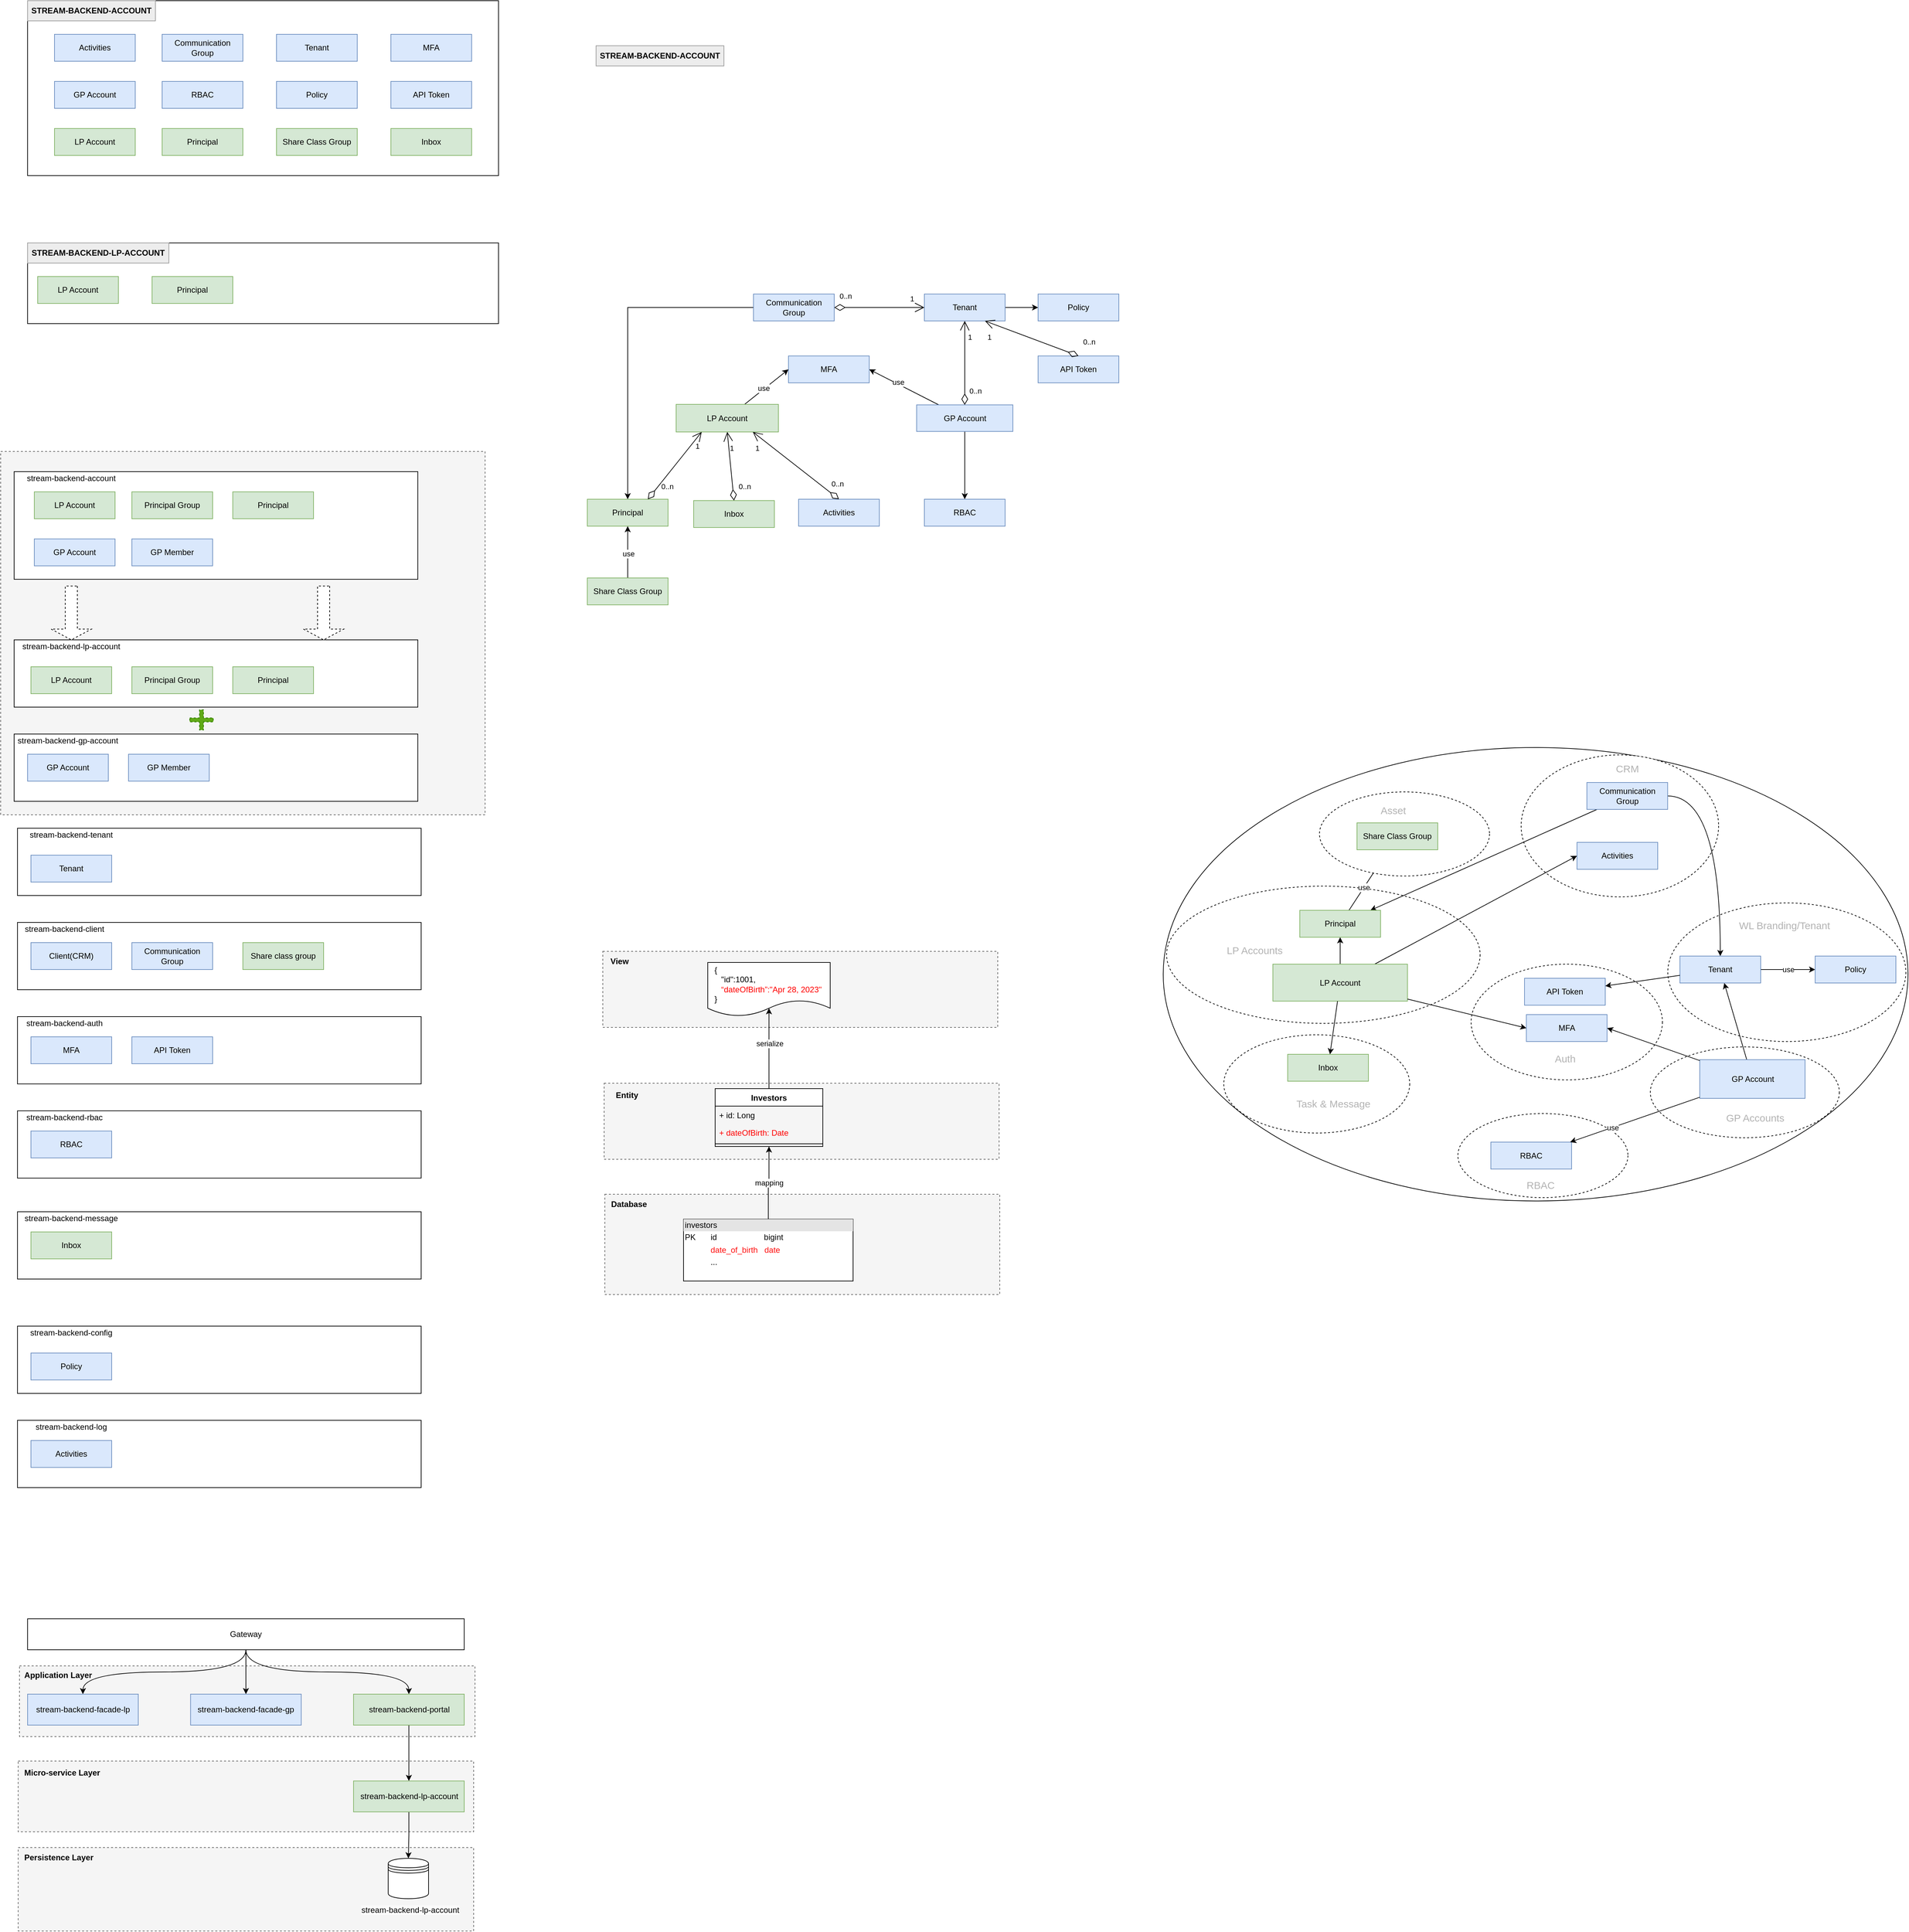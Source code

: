 <mxfile version="21.1.8" type="github">
  <diagram name="Page-1" id="siafdFkckaMNE3llaVE-">
    <mxGraphModel dx="2074" dy="1123" grid="0" gridSize="10" guides="1" tooltips="1" connect="1" arrows="1" fold="1" page="0" pageScale="1" pageWidth="850" pageHeight="1100" math="0" shadow="0">
      <root>
        <mxCell id="0" />
        <mxCell id="1" parent="0" />
        <mxCell id="LNZHiET_Xx2_-PKaQ05_-68" value="" style="rounded=0;whiteSpace=wrap;html=1;fillColor=#f5f5f5;fontColor=#333333;strokeColor=#666666;dashed=1;" vertex="1" parent="1">
          <mxGeometry x="908" y="1804" width="587" height="149" as="geometry" />
        </mxCell>
        <mxCell id="LNZHiET_Xx2_-PKaQ05_-14" value="" style="rounded=0;whiteSpace=wrap;html=1;dashed=1;fillColor=#f5f5f5;fontColor=#333333;strokeColor=#666666;" vertex="1" parent="1">
          <mxGeometry x="36" y="2775" width="677" height="124" as="geometry" />
        </mxCell>
        <mxCell id="LNZHiET_Xx2_-PKaQ05_-10" value="" style="rounded=0;whiteSpace=wrap;html=1;dashed=1;fillColor=#f5f5f5;fontColor=#333333;strokeColor=#666666;" vertex="1" parent="1">
          <mxGeometry x="36" y="2646.5" width="677" height="105" as="geometry" />
        </mxCell>
        <mxCell id="LNZHiET_Xx2_-PKaQ05_-8" value="" style="rounded=0;whiteSpace=wrap;html=1;dashed=1;fillColor=#f5f5f5;fontColor=#333333;strokeColor=#666666;" vertex="1" parent="1">
          <mxGeometry x="38" y="2505" width="677" height="105" as="geometry" />
        </mxCell>
        <mxCell id="XZLKvz8-X9D0-rPEmGYp-99" value="" style="rounded=0;whiteSpace=wrap;html=1;fillColor=#f5f5f5;fontColor=#333333;strokeColor=#666666;dashed=1;" parent="1" vertex="1">
          <mxGeometry x="10" y="700" width="720" height="540" as="geometry" />
        </mxCell>
        <mxCell id="XZLKvz8-X9D0-rPEmGYp-1" value="" style="rounded=0;whiteSpace=wrap;html=1;" parent="1" vertex="1">
          <mxGeometry x="50" y="30" width="700" height="260" as="geometry" />
        </mxCell>
        <mxCell id="XZLKvz8-X9D0-rPEmGYp-2" value="STREAM-BACKEND-ACCOUNT" style="text;html=1;strokeColor=#9C9C9C;fillColor=#EDEDED;align=center;verticalAlign=middle;whiteSpace=wrap;rounded=0;fontStyle=1" parent="1" vertex="1">
          <mxGeometry x="50" y="30" width="190" height="30" as="geometry" />
        </mxCell>
        <mxCell id="XZLKvz8-X9D0-rPEmGYp-3" value="Activities" style="rounded=0;whiteSpace=wrap;html=1;strokeColor=#6c8ebf;fillColor=#dae8fc;" parent="1" vertex="1">
          <mxGeometry x="90" y="80" width="120" height="40" as="geometry" />
        </mxCell>
        <mxCell id="XZLKvz8-X9D0-rPEmGYp-4" value="Communication Group" style="rounded=0;whiteSpace=wrap;html=1;strokeColor=#6c8ebf;fillColor=#dae8fc;" parent="1" vertex="1">
          <mxGeometry x="250" y="80" width="120" height="40" as="geometry" />
        </mxCell>
        <mxCell id="XZLKvz8-X9D0-rPEmGYp-6" value="GP Account" style="rounded=0;whiteSpace=wrap;html=1;strokeColor=#6c8ebf;fillColor=#dae8fc;" parent="1" vertex="1">
          <mxGeometry x="90" y="150" width="120" height="40" as="geometry" />
        </mxCell>
        <mxCell id="XZLKvz8-X9D0-rPEmGYp-13" value="Policy" style="rounded=0;whiteSpace=wrap;html=1;strokeColor=#6c8ebf;fillColor=#dae8fc;" parent="1" vertex="1">
          <mxGeometry x="420" y="150" width="120" height="40" as="geometry" />
        </mxCell>
        <mxCell id="XZLKvz8-X9D0-rPEmGYp-14" value="MFA" style="rounded=0;whiteSpace=wrap;html=1;strokeColor=#6c8ebf;fillColor=#dae8fc;" parent="1" vertex="1">
          <mxGeometry x="590" y="80" width="120" height="40" as="geometry" />
        </mxCell>
        <mxCell id="XZLKvz8-X9D0-rPEmGYp-15" value="Tenant" style="rounded=0;whiteSpace=wrap;html=1;strokeColor=#6c8ebf;fillColor=#dae8fc;" parent="1" vertex="1">
          <mxGeometry x="420" y="80" width="120" height="40" as="geometry" />
        </mxCell>
        <mxCell id="XZLKvz8-X9D0-rPEmGYp-17" value="API Token" style="rounded=0;whiteSpace=wrap;html=1;strokeColor=#6c8ebf;fillColor=#dae8fc;" parent="1" vertex="1">
          <mxGeometry x="590" y="150" width="120" height="40" as="geometry" />
        </mxCell>
        <mxCell id="XZLKvz8-X9D0-rPEmGYp-19" value="" style="rounded=0;whiteSpace=wrap;html=1;" parent="1" vertex="1">
          <mxGeometry x="30" y="980" width="600" height="100" as="geometry" />
        </mxCell>
        <mxCell id="XZLKvz8-X9D0-rPEmGYp-20" value="stream-backend-lp-account" style="text;html=1;strokeColor=none;fillColor=none;align=center;verticalAlign=middle;whiteSpace=wrap;rounded=0;" parent="1" vertex="1">
          <mxGeometry x="35" y="980" width="160" height="20" as="geometry" />
        </mxCell>
        <mxCell id="XZLKvz8-X9D0-rPEmGYp-21" value="LP Account" style="rounded=0;whiteSpace=wrap;html=1;fillColor=#d5e8d4;strokeColor=#82b366;" parent="1" vertex="1">
          <mxGeometry x="55" y="1020" width="120" height="40" as="geometry" />
        </mxCell>
        <mxCell id="XZLKvz8-X9D0-rPEmGYp-22" value="Principal Group" style="rounded=0;whiteSpace=wrap;html=1;fillColor=#d5e8d4;strokeColor=#82b366;" parent="1" vertex="1">
          <mxGeometry x="205" y="1020" width="120" height="40" as="geometry" />
        </mxCell>
        <mxCell id="XZLKvz8-X9D0-rPEmGYp-23" value="Principal" style="rounded=0;whiteSpace=wrap;html=1;fillColor=#d5e8d4;strokeColor=#82b366;" parent="1" vertex="1">
          <mxGeometry x="355" y="1020" width="120" height="40" as="geometry" />
        </mxCell>
        <mxCell id="XZLKvz8-X9D0-rPEmGYp-25" value="" style="rounded=0;whiteSpace=wrap;html=1;" parent="1" vertex="1">
          <mxGeometry x="30" y="1120" width="600" height="100" as="geometry" />
        </mxCell>
        <mxCell id="XZLKvz8-X9D0-rPEmGYp-26" value="stream-backend-gp-account" style="text;html=1;strokeColor=none;fillColor=none;align=center;verticalAlign=middle;whiteSpace=wrap;rounded=0;" parent="1" vertex="1">
          <mxGeometry x="30" y="1120" width="160" height="20" as="geometry" />
        </mxCell>
        <mxCell id="XZLKvz8-X9D0-rPEmGYp-27" value="GP Account" style="rounded=0;whiteSpace=wrap;html=1;strokeColor=#6c8ebf;fillColor=#dae8fc;" parent="1" vertex="1">
          <mxGeometry x="50" y="1150" width="120" height="40" as="geometry" />
        </mxCell>
        <mxCell id="XZLKvz8-X9D0-rPEmGYp-28" value="GP Member" style="rounded=0;whiteSpace=wrap;html=1;strokeColor=#6c8ebf;fillColor=#dae8fc;" parent="1" vertex="1">
          <mxGeometry x="200" y="1150" width="120" height="40" as="geometry" />
        </mxCell>
        <mxCell id="XZLKvz8-X9D0-rPEmGYp-29" value="" style="rounded=0;whiteSpace=wrap;html=1;" parent="1" vertex="1">
          <mxGeometry x="35" y="1260" width="600" height="100" as="geometry" />
        </mxCell>
        <mxCell id="XZLKvz8-X9D0-rPEmGYp-30" value="stream-backend-tenant" style="text;html=1;strokeColor=none;fillColor=none;align=center;verticalAlign=middle;whiteSpace=wrap;rounded=0;" parent="1" vertex="1">
          <mxGeometry x="35" y="1260" width="160" height="20" as="geometry" />
        </mxCell>
        <mxCell id="XZLKvz8-X9D0-rPEmGYp-33" value="Tenant" style="rounded=0;whiteSpace=wrap;html=1;strokeColor=#6c8ebf;fillColor=#dae8fc;" parent="1" vertex="1">
          <mxGeometry x="55" y="1300" width="120" height="40" as="geometry" />
        </mxCell>
        <mxCell id="XZLKvz8-X9D0-rPEmGYp-35" value="" style="rounded=0;whiteSpace=wrap;html=1;" parent="1" vertex="1">
          <mxGeometry x="35" y="1400" width="600" height="100" as="geometry" />
        </mxCell>
        <mxCell id="XZLKvz8-X9D0-rPEmGYp-36" value="stream-backend-client" style="text;html=1;strokeColor=none;fillColor=none;align=center;verticalAlign=middle;whiteSpace=wrap;rounded=0;" parent="1" vertex="1">
          <mxGeometry x="25" y="1400" width="160" height="20" as="geometry" />
        </mxCell>
        <mxCell id="XZLKvz8-X9D0-rPEmGYp-37" value="Client(CRM)" style="rounded=0;whiteSpace=wrap;html=1;strokeColor=#6c8ebf;fillColor=#dae8fc;" parent="1" vertex="1">
          <mxGeometry x="55" y="1430" width="120" height="40" as="geometry" />
        </mxCell>
        <mxCell id="XZLKvz8-X9D0-rPEmGYp-38" value="Communication Group" style="rounded=0;whiteSpace=wrap;html=1;strokeColor=#6c8ebf;fillColor=#dae8fc;" parent="1" vertex="1">
          <mxGeometry x="205" y="1430" width="120" height="40" as="geometry" />
        </mxCell>
        <mxCell id="XZLKvz8-X9D0-rPEmGYp-39" value="" style="rounded=0;whiteSpace=wrap;html=1;" parent="1" vertex="1">
          <mxGeometry x="35" y="1540" width="600" height="100" as="geometry" />
        </mxCell>
        <mxCell id="XZLKvz8-X9D0-rPEmGYp-40" value="stream-backend-auth" style="text;html=1;strokeColor=none;fillColor=none;align=center;verticalAlign=middle;whiteSpace=wrap;rounded=0;" parent="1" vertex="1">
          <mxGeometry x="25" y="1540" width="160" height="20" as="geometry" />
        </mxCell>
        <mxCell id="XZLKvz8-X9D0-rPEmGYp-43" value="MFA" style="rounded=0;whiteSpace=wrap;html=1;strokeColor=#6c8ebf;fillColor=#dae8fc;" parent="1" vertex="1">
          <mxGeometry x="55" y="1570" width="120" height="40" as="geometry" />
        </mxCell>
        <mxCell id="XZLKvz8-X9D0-rPEmGYp-44" value="API Token" style="rounded=0;whiteSpace=wrap;html=1;strokeColor=#6c8ebf;fillColor=#dae8fc;" parent="1" vertex="1">
          <mxGeometry x="205" y="1570" width="120" height="40" as="geometry" />
        </mxCell>
        <mxCell id="XZLKvz8-X9D0-rPEmGYp-47" value="RBAC" style="rounded=0;whiteSpace=wrap;html=1;strokeColor=#6c8ebf;fillColor=#dae8fc;" parent="1" vertex="1">
          <mxGeometry x="250" y="150" width="120" height="40" as="geometry" />
        </mxCell>
        <mxCell id="XZLKvz8-X9D0-rPEmGYp-48" value="" style="rounded=0;whiteSpace=wrap;html=1;" parent="1" vertex="1">
          <mxGeometry x="35" y="1680" width="600" height="100" as="geometry" />
        </mxCell>
        <mxCell id="XZLKvz8-X9D0-rPEmGYp-49" value="stream-backend-rbac" style="text;html=1;strokeColor=none;fillColor=none;align=center;verticalAlign=middle;whiteSpace=wrap;rounded=0;" parent="1" vertex="1">
          <mxGeometry x="25" y="1680" width="160" height="20" as="geometry" />
        </mxCell>
        <mxCell id="XZLKvz8-X9D0-rPEmGYp-52" value="RBAC" style="rounded=0;whiteSpace=wrap;html=1;strokeColor=#6c8ebf;fillColor=#dae8fc;" parent="1" vertex="1">
          <mxGeometry x="55" y="1710" width="120" height="40" as="geometry" />
        </mxCell>
        <mxCell id="XZLKvz8-X9D0-rPEmGYp-54" value="" style="rounded=0;whiteSpace=wrap;html=1;" parent="1" vertex="1">
          <mxGeometry x="35" y="1830" width="600" height="100" as="geometry" />
        </mxCell>
        <mxCell id="XZLKvz8-X9D0-rPEmGYp-55" value="stream-backend-message" style="text;html=1;strokeColor=none;fillColor=none;align=center;verticalAlign=middle;whiteSpace=wrap;rounded=0;" parent="1" vertex="1">
          <mxGeometry x="35" y="1830" width="160" height="20" as="geometry" />
        </mxCell>
        <mxCell id="XZLKvz8-X9D0-rPEmGYp-56" value="Inbox" style="rounded=0;whiteSpace=wrap;html=1;strokeColor=#82b366;fillColor=#d5e8d4;" parent="1" vertex="1">
          <mxGeometry x="55" y="1860" width="120" height="40" as="geometry" />
        </mxCell>
        <mxCell id="XZLKvz8-X9D0-rPEmGYp-57" value="" style="rounded=0;whiteSpace=wrap;html=1;" parent="1" vertex="1">
          <mxGeometry x="35" y="2000" width="600" height="100" as="geometry" />
        </mxCell>
        <mxCell id="XZLKvz8-X9D0-rPEmGYp-58" value="stream-backend-config" style="text;html=1;strokeColor=none;fillColor=none;align=center;verticalAlign=middle;whiteSpace=wrap;rounded=0;" parent="1" vertex="1">
          <mxGeometry x="35" y="2000" width="160" height="20" as="geometry" />
        </mxCell>
        <mxCell id="XZLKvz8-X9D0-rPEmGYp-60" value="Policy" style="rounded=0;whiteSpace=wrap;html=1;strokeColor=#6c8ebf;fillColor=#dae8fc;" parent="1" vertex="1">
          <mxGeometry x="55" y="2040" width="120" height="40" as="geometry" />
        </mxCell>
        <mxCell id="XZLKvz8-X9D0-rPEmGYp-61" value="" style="rounded=0;whiteSpace=wrap;html=1;" parent="1" vertex="1">
          <mxGeometry x="35" y="2140" width="600" height="100" as="geometry" />
        </mxCell>
        <mxCell id="XZLKvz8-X9D0-rPEmGYp-62" value="stream-backend-log" style="text;html=1;strokeColor=none;fillColor=none;align=center;verticalAlign=middle;whiteSpace=wrap;rounded=0;" parent="1" vertex="1">
          <mxGeometry x="35" y="2140" width="160" height="20" as="geometry" />
        </mxCell>
        <mxCell id="XZLKvz8-X9D0-rPEmGYp-64" value="Activities" style="rounded=0;whiteSpace=wrap;html=1;strokeColor=#6c8ebf;fillColor=#dae8fc;" parent="1" vertex="1">
          <mxGeometry x="55" y="2170" width="120" height="40" as="geometry" />
        </mxCell>
        <mxCell id="XZLKvz8-X9D0-rPEmGYp-18" value="Share class group" style="rounded=0;whiteSpace=wrap;html=1;fillColor=#d5e8d4;strokeColor=#82b366;" parent="1" vertex="1">
          <mxGeometry x="370" y="1430" width="120" height="40" as="geometry" />
        </mxCell>
        <mxCell id="XZLKvz8-X9D0-rPEmGYp-77" value="LP Account" style="rounded=0;whiteSpace=wrap;html=1;fillColor=#d5e8d4;strokeColor=#82b366;" parent="1" vertex="1">
          <mxGeometry x="90" y="220" width="120" height="40" as="geometry" />
        </mxCell>
        <mxCell id="XZLKvz8-X9D0-rPEmGYp-78" value="Principal" style="rounded=0;whiteSpace=wrap;html=1;fillColor=#d5e8d4;strokeColor=#82b366;" parent="1" vertex="1">
          <mxGeometry x="250" y="220" width="120" height="40" as="geometry" />
        </mxCell>
        <mxCell id="XZLKvz8-X9D0-rPEmGYp-83" value="Inbox" style="rounded=0;whiteSpace=wrap;html=1;fillColor=#d5e8d4;strokeColor=#82b366;" parent="1" vertex="1">
          <mxGeometry x="590" y="220" width="120" height="40" as="geometry" />
        </mxCell>
        <mxCell id="XZLKvz8-X9D0-rPEmGYp-86" value="Share Class Group" style="rounded=0;whiteSpace=wrap;html=1;fillColor=#d5e8d4;strokeColor=#82b366;" parent="1" vertex="1">
          <mxGeometry x="420" y="220" width="120" height="40" as="geometry" />
        </mxCell>
        <mxCell id="XZLKvz8-X9D0-rPEmGYp-89" value="" style="rounded=0;whiteSpace=wrap;html=1;" parent="1" vertex="1">
          <mxGeometry x="30" y="730" width="600" height="160" as="geometry" />
        </mxCell>
        <mxCell id="XZLKvz8-X9D0-rPEmGYp-90" value="stream-backend-account" style="text;html=1;strokeColor=none;fillColor=none;align=center;verticalAlign=middle;whiteSpace=wrap;rounded=0;" parent="1" vertex="1">
          <mxGeometry x="35" y="730" width="160" height="20" as="geometry" />
        </mxCell>
        <mxCell id="XZLKvz8-X9D0-rPEmGYp-91" value="LP Account" style="rounded=0;whiteSpace=wrap;html=1;fillColor=#d5e8d4;strokeColor=#82b366;" parent="1" vertex="1">
          <mxGeometry x="60" y="760" width="120" height="40" as="geometry" />
        </mxCell>
        <mxCell id="XZLKvz8-X9D0-rPEmGYp-92" value="Principal Group" style="rounded=0;whiteSpace=wrap;html=1;fillColor=#d5e8d4;strokeColor=#82b366;" parent="1" vertex="1">
          <mxGeometry x="205" y="760" width="120" height="40" as="geometry" />
        </mxCell>
        <mxCell id="XZLKvz8-X9D0-rPEmGYp-93" value="Principal" style="rounded=0;whiteSpace=wrap;html=1;fillColor=#d5e8d4;strokeColor=#82b366;" parent="1" vertex="1">
          <mxGeometry x="355" y="760" width="120" height="40" as="geometry" />
        </mxCell>
        <mxCell id="XZLKvz8-X9D0-rPEmGYp-94" value="GP Account" style="rounded=0;whiteSpace=wrap;html=1;strokeColor=#6c8ebf;fillColor=#dae8fc;" parent="1" vertex="1">
          <mxGeometry x="60" y="830" width="120" height="40" as="geometry" />
        </mxCell>
        <mxCell id="XZLKvz8-X9D0-rPEmGYp-95" value="GP Member" style="rounded=0;whiteSpace=wrap;html=1;strokeColor=#6c8ebf;fillColor=#dae8fc;" parent="1" vertex="1">
          <mxGeometry x="205" y="830" width="120" height="40" as="geometry" />
        </mxCell>
        <mxCell id="XZLKvz8-X9D0-rPEmGYp-96" value="" style="shape=singleArrow;direction=south;whiteSpace=wrap;html=1;dashed=1;" parent="1" vertex="1">
          <mxGeometry x="85" y="900" width="60" height="80" as="geometry" />
        </mxCell>
        <mxCell id="XZLKvz8-X9D0-rPEmGYp-97" value="" style="shape=singleArrow;direction=south;whiteSpace=wrap;html=1;dashed=1;" parent="1" vertex="1">
          <mxGeometry x="460" y="900" width="60" height="80" as="geometry" />
        </mxCell>
        <mxCell id="XZLKvz8-X9D0-rPEmGYp-100" value="" style="shape=cross;whiteSpace=wrap;html=1;dashed=1;fillColor=#60a917;strokeColor=#2D7600;fontColor=#ffffff;" parent="1" vertex="1">
          <mxGeometry x="291" y="1084" width="35" height="30" as="geometry" />
        </mxCell>
        <mxCell id="is_a7nY19LURj2lPLWNI-4" value="" style="rounded=0;whiteSpace=wrap;html=1;" parent="1" vertex="1">
          <mxGeometry x="50" y="390" width="700" height="120" as="geometry" />
        </mxCell>
        <mxCell id="is_a7nY19LURj2lPLWNI-5" value="STREAM-BACKEND-LP-ACCOUNT" style="text;html=1;strokeColor=#9C9C9C;fillColor=#EDEDED;align=center;verticalAlign=middle;whiteSpace=wrap;rounded=0;fontStyle=1" parent="1" vertex="1">
          <mxGeometry x="50" y="390" width="210" height="30" as="geometry" />
        </mxCell>
        <mxCell id="is_a7nY19LURj2lPLWNI-7" value="LP Account" style="rounded=0;whiteSpace=wrap;html=1;fillColor=#d5e8d4;strokeColor=#82b366;" parent="1" vertex="1">
          <mxGeometry x="65" y="440" width="120" height="40" as="geometry" />
        </mxCell>
        <mxCell id="is_a7nY19LURj2lPLWNI-8" value="Principal" style="rounded=0;whiteSpace=wrap;html=1;fillColor=#d5e8d4;strokeColor=#82b366;" parent="1" vertex="1">
          <mxGeometry x="235" y="440" width="120" height="40" as="geometry" />
        </mxCell>
        <mxCell id="LNZHiET_Xx2_-PKaQ05_-5" style="edgeStyle=orthogonalEdgeStyle;rounded=0;orthogonalLoop=1;jettySize=auto;html=1;entryX=0.5;entryY=0;entryDx=0;entryDy=0;curved=1;" edge="1" parent="1" source="nSCnaqonBdZcRqYaenzw-1" target="nSCnaqonBdZcRqYaenzw-2">
          <mxGeometry relative="1" as="geometry" />
        </mxCell>
        <mxCell id="LNZHiET_Xx2_-PKaQ05_-6" style="edgeStyle=orthogonalEdgeStyle;rounded=0;orthogonalLoop=1;jettySize=auto;html=1;" edge="1" parent="1" source="nSCnaqonBdZcRqYaenzw-1" target="nSCnaqonBdZcRqYaenzw-3">
          <mxGeometry relative="1" as="geometry" />
        </mxCell>
        <mxCell id="LNZHiET_Xx2_-PKaQ05_-7" style="edgeStyle=orthogonalEdgeStyle;rounded=0;orthogonalLoop=1;jettySize=auto;html=1;curved=1;" edge="1" parent="1" source="nSCnaqonBdZcRqYaenzw-1" target="nSCnaqonBdZcRqYaenzw-4">
          <mxGeometry relative="1" as="geometry" />
        </mxCell>
        <mxCell id="nSCnaqonBdZcRqYaenzw-1" value="Gateway" style="rounded=0;whiteSpace=wrap;html=1;" parent="1" vertex="1">
          <mxGeometry x="50" y="2435" width="649" height="46" as="geometry" />
        </mxCell>
        <mxCell id="nSCnaqonBdZcRqYaenzw-2" value="stream-backend-facade-lp" style="rounded=0;whiteSpace=wrap;html=1;fillColor=#dae8fc;strokeColor=#6c8ebf;" parent="1" vertex="1">
          <mxGeometry x="50" y="2547" width="164.5" height="46" as="geometry" />
        </mxCell>
        <mxCell id="nSCnaqonBdZcRqYaenzw-3" value="stream-backend-facade-gp" style="rounded=0;whiteSpace=wrap;html=1;fillColor=#dae8fc;strokeColor=#6c8ebf;" parent="1" vertex="1">
          <mxGeometry x="292.25" y="2547" width="164.5" height="46" as="geometry" />
        </mxCell>
        <mxCell id="LNZHiET_Xx2_-PKaQ05_-12" style="edgeStyle=orthogonalEdgeStyle;rounded=0;orthogonalLoop=1;jettySize=auto;html=1;entryX=0.5;entryY=0;entryDx=0;entryDy=0;" edge="1" parent="1" source="nSCnaqonBdZcRqYaenzw-4" target="LNZHiET_Xx2_-PKaQ05_-1">
          <mxGeometry relative="1" as="geometry" />
        </mxCell>
        <mxCell id="nSCnaqonBdZcRqYaenzw-4" value="stream-backend-portal" style="rounded=0;whiteSpace=wrap;html=1;fillColor=#d5e8d4;strokeColor=#82b366;" parent="1" vertex="1">
          <mxGeometry x="534.5" y="2547" width="164.5" height="46" as="geometry" />
        </mxCell>
        <mxCell id="LNZHiET_Xx2_-PKaQ05_-13" style="edgeStyle=orthogonalEdgeStyle;rounded=0;orthogonalLoop=1;jettySize=auto;html=1;" edge="1" parent="1" source="LNZHiET_Xx2_-PKaQ05_-1" target="LNZHiET_Xx2_-PKaQ05_-2">
          <mxGeometry relative="1" as="geometry" />
        </mxCell>
        <mxCell id="LNZHiET_Xx2_-PKaQ05_-1" value="stream-backend-lp-account" style="rounded=0;whiteSpace=wrap;html=1;fillColor=#d5e8d4;strokeColor=#82b366;" vertex="1" parent="1">
          <mxGeometry x="534.5" y="2676" width="164.5" height="46" as="geometry" />
        </mxCell>
        <mxCell id="LNZHiET_Xx2_-PKaQ05_-2" value="" style="shape=datastore;whiteSpace=wrap;html=1;" vertex="1" parent="1">
          <mxGeometry x="586" y="2791" width="60" height="60" as="geometry" />
        </mxCell>
        <mxCell id="LNZHiET_Xx2_-PKaQ05_-3" value="&lt;meta charset=&quot;utf-8&quot;&gt;&lt;span style=&quot;color: rgb(0, 0, 0); font-family: Helvetica; font-size: 12px; font-style: normal; font-variant-ligatures: normal; font-variant-caps: normal; font-weight: 400; letter-spacing: normal; orphans: 2; text-align: center; text-indent: 0px; text-transform: none; widows: 2; word-spacing: 0px; -webkit-text-stroke-width: 0px; background-color: rgb(251, 251, 251); text-decoration-thickness: initial; text-decoration-style: initial; text-decoration-color: initial; float: none; display: inline !important;&quot;&gt;stream-backend-lp-account&lt;/span&gt;" style="text;html=1;strokeColor=none;fillColor=none;align=center;verticalAlign=middle;whiteSpace=wrap;rounded=0;" vertex="1" parent="1">
          <mxGeometry x="544" y="2853" width="150" height="30" as="geometry" />
        </mxCell>
        <mxCell id="LNZHiET_Xx2_-PKaQ05_-9" value="Application Layer" style="text;html=1;strokeColor=none;fillColor=none;align=center;verticalAlign=middle;whiteSpace=wrap;rounded=0;fontStyle=1" vertex="1" parent="1">
          <mxGeometry x="35" y="2504" width="121" height="30" as="geometry" />
        </mxCell>
        <mxCell id="LNZHiET_Xx2_-PKaQ05_-11" value="Micro-service Layer" style="text;html=1;strokeColor=none;fillColor=none;align=center;verticalAlign=middle;whiteSpace=wrap;rounded=0;fontStyle=1" vertex="1" parent="1">
          <mxGeometry x="41" y="2649" width="121" height="30" as="geometry" />
        </mxCell>
        <mxCell id="LNZHiET_Xx2_-PKaQ05_-16" value="Persistence&amp;nbsp;Layer" style="text;html=1;strokeColor=none;fillColor=none;align=center;verticalAlign=middle;whiteSpace=wrap;rounded=0;fontStyle=1" vertex="1" parent="1">
          <mxGeometry x="36" y="2775" width="121" height="30" as="geometry" />
        </mxCell>
        <mxCell id="LNZHiET_Xx2_-PKaQ05_-18" value="STREAM-BACKEND-ACCOUNT" style="text;html=1;strokeColor=#9C9C9C;fillColor=#EDEDED;align=center;verticalAlign=middle;whiteSpace=wrap;rounded=0;fontStyle=1" vertex="1" parent="1">
          <mxGeometry x="895" y="97" width="190" height="30" as="geometry" />
        </mxCell>
        <mxCell id="LNZHiET_Xx2_-PKaQ05_-19" value="Activities" style="rounded=0;whiteSpace=wrap;html=1;strokeColor=#6c8ebf;fillColor=#dae8fc;" vertex="1" parent="1">
          <mxGeometry x="1196" y="771" width="120" height="40" as="geometry" />
        </mxCell>
        <mxCell id="LNZHiET_Xx2_-PKaQ05_-92" style="rounded=0;orthogonalLoop=1;jettySize=auto;html=1;edgeStyle=orthogonalEdgeStyle;" edge="1" parent="1" source="LNZHiET_Xx2_-PKaQ05_-20" target="LNZHiET_Xx2_-PKaQ05_-28">
          <mxGeometry relative="1" as="geometry" />
        </mxCell>
        <mxCell id="LNZHiET_Xx2_-PKaQ05_-20" value="Communication Group" style="rounded=0;whiteSpace=wrap;html=1;strokeColor=#6c8ebf;fillColor=#dae8fc;" vertex="1" parent="1">
          <mxGeometry x="1129" y="466" width="120" height="40" as="geometry" />
        </mxCell>
        <mxCell id="LNZHiET_Xx2_-PKaQ05_-32" value="" style="rounded=0;orthogonalLoop=1;jettySize=auto;html=1;entryX=1;entryY=0.5;entryDx=0;entryDy=0;" edge="1" parent="1" source="LNZHiET_Xx2_-PKaQ05_-21" target="LNZHiET_Xx2_-PKaQ05_-23">
          <mxGeometry relative="1" as="geometry" />
        </mxCell>
        <mxCell id="LNZHiET_Xx2_-PKaQ05_-216" value="use" style="edgeLabel;html=1;align=center;verticalAlign=middle;resizable=0;points=[];" vertex="1" connectable="0" parent="LNZHiET_Xx2_-PKaQ05_-32">
          <mxGeometry x="0.191" y="-3" relative="1" as="geometry">
            <mxPoint as="offset" />
          </mxGeometry>
        </mxCell>
        <mxCell id="LNZHiET_Xx2_-PKaQ05_-33" style="rounded=0;orthogonalLoop=1;jettySize=auto;html=1;" edge="1" parent="1" source="LNZHiET_Xx2_-PKaQ05_-21" target="LNZHiET_Xx2_-PKaQ05_-26">
          <mxGeometry relative="1" as="geometry" />
        </mxCell>
        <mxCell id="LNZHiET_Xx2_-PKaQ05_-21" value="GP Account" style="rounded=0;whiteSpace=wrap;html=1;strokeColor=#6c8ebf;fillColor=#dae8fc;" vertex="1" parent="1">
          <mxGeometry x="1371.5" y="630.75" width="143" height="39.5" as="geometry" />
        </mxCell>
        <mxCell id="LNZHiET_Xx2_-PKaQ05_-22" value="Policy" style="rounded=0;whiteSpace=wrap;html=1;strokeColor=#6c8ebf;fillColor=#dae8fc;" vertex="1" parent="1">
          <mxGeometry x="1552" y="466" width="120" height="40" as="geometry" />
        </mxCell>
        <mxCell id="LNZHiET_Xx2_-PKaQ05_-23" value="MFA" style="rounded=0;whiteSpace=wrap;html=1;strokeColor=#6c8ebf;fillColor=#dae8fc;" vertex="1" parent="1">
          <mxGeometry x="1181" y="558" width="120" height="40" as="geometry" />
        </mxCell>
        <mxCell id="LNZHiET_Xx2_-PKaQ05_-210" style="edgeStyle=orthogonalEdgeStyle;rounded=0;orthogonalLoop=1;jettySize=auto;html=1;entryX=0;entryY=0.5;entryDx=0;entryDy=0;" edge="1" parent="1" source="LNZHiET_Xx2_-PKaQ05_-24" target="LNZHiET_Xx2_-PKaQ05_-22">
          <mxGeometry relative="1" as="geometry" />
        </mxCell>
        <mxCell id="LNZHiET_Xx2_-PKaQ05_-24" value="Tenant" style="rounded=0;whiteSpace=wrap;html=1;strokeColor=#6c8ebf;fillColor=#dae8fc;" vertex="1" parent="1">
          <mxGeometry x="1383" y="466" width="120" height="40" as="geometry" />
        </mxCell>
        <mxCell id="LNZHiET_Xx2_-PKaQ05_-25" value="API Token" style="rounded=0;whiteSpace=wrap;html=1;strokeColor=#6c8ebf;fillColor=#dae8fc;" vertex="1" parent="1">
          <mxGeometry x="1552" y="558" width="120" height="40" as="geometry" />
        </mxCell>
        <mxCell id="LNZHiET_Xx2_-PKaQ05_-31" value="" style="rounded=0;orthogonalLoop=1;jettySize=auto;html=1;entryX=0;entryY=0.5;entryDx=0;entryDy=0;" edge="1" parent="1" source="LNZHiET_Xx2_-PKaQ05_-27" target="LNZHiET_Xx2_-PKaQ05_-23">
          <mxGeometry relative="1" as="geometry" />
        </mxCell>
        <mxCell id="LNZHiET_Xx2_-PKaQ05_-217" value="use" style="edgeLabel;html=1;align=center;verticalAlign=middle;resizable=0;points=[];" vertex="1" connectable="0" parent="LNZHiET_Xx2_-PKaQ05_-31">
          <mxGeometry x="-0.112" y="1" relative="1" as="geometry">
            <mxPoint as="offset" />
          </mxGeometry>
        </mxCell>
        <mxCell id="LNZHiET_Xx2_-PKaQ05_-27" value="LP Account" style="rounded=0;whiteSpace=wrap;html=1;fillColor=#d5e8d4;strokeColor=#82b366;" vertex="1" parent="1">
          <mxGeometry x="1014" y="630" width="152" height="41" as="geometry" />
        </mxCell>
        <mxCell id="LNZHiET_Xx2_-PKaQ05_-28" value="Principal" style="rounded=0;whiteSpace=wrap;html=1;fillColor=#d5e8d4;strokeColor=#82b366;" vertex="1" parent="1">
          <mxGeometry x="882" y="771" width="120" height="40" as="geometry" />
        </mxCell>
        <mxCell id="LNZHiET_Xx2_-PKaQ05_-67" value="&lt;div style=&quot;box-sizing:border-box;width:100%;background:#e4e4e4;padding:2px;&quot;&gt;investors&lt;/div&gt;&lt;table style=&quot;width:100%;font-size:1em;&quot; cellpadding=&quot;2&quot; cellspacing=&quot;0&quot;&gt;&lt;tbody&gt;&lt;tr&gt;&lt;td&gt;PK&lt;/td&gt;&lt;td&gt;id&amp;nbsp; &amp;nbsp; &amp;nbsp; &amp;nbsp; &amp;nbsp; &amp;nbsp; &amp;nbsp; &amp;nbsp; &amp;nbsp; &amp;nbsp; &amp;nbsp;bigint&lt;/td&gt;&lt;/tr&gt;&lt;tr&gt;&lt;td&gt;&lt;font color=&quot;#ff1212&quot;&gt;&lt;br&gt;&lt;/font&gt;&lt;/td&gt;&lt;td&gt;&lt;font color=&quot;#ff1212&quot;&gt;date_of_birth&amp;nbsp; &amp;nbsp;date&lt;/font&gt;&lt;/td&gt;&lt;/tr&gt;&lt;tr&gt;&lt;td&gt;&lt;/td&gt;&lt;td&gt;...&lt;/td&gt;&lt;/tr&gt;&lt;/tbody&gt;&lt;/table&gt;" style="verticalAlign=top;align=left;overflow=fill;html=1;whiteSpace=wrap;" vertex="1" parent="1">
          <mxGeometry x="1025" y="1841" width="252" height="92" as="geometry" />
        </mxCell>
        <mxCell id="LNZHiET_Xx2_-PKaQ05_-69" value="Database" style="text;html=1;strokeColor=none;fillColor=none;align=center;verticalAlign=middle;whiteSpace=wrap;rounded=0;fontStyle=1" vertex="1" parent="1">
          <mxGeometry x="914" y="1804" width="60" height="30" as="geometry" />
        </mxCell>
        <mxCell id="LNZHiET_Xx2_-PKaQ05_-70" value="" style="rounded=0;whiteSpace=wrap;html=1;fillColor=#f5f5f5;fontColor=#333333;strokeColor=#666666;dashed=1;" vertex="1" parent="1">
          <mxGeometry x="907" y="1639" width="587" height="113" as="geometry" />
        </mxCell>
        <mxCell id="LNZHiET_Xx2_-PKaQ05_-71" value="Entity" style="text;html=1;strokeColor=none;fillColor=none;align=center;verticalAlign=middle;whiteSpace=wrap;rounded=0;fontStyle=1" vertex="1" parent="1">
          <mxGeometry x="911" y="1642" width="60" height="30" as="geometry" />
        </mxCell>
        <mxCell id="LNZHiET_Xx2_-PKaQ05_-73" value="Investors" style="swimlane;fontStyle=1;align=center;verticalAlign=top;childLayout=stackLayout;horizontal=1;startSize=26;horizontalStack=0;resizeParent=1;resizeParentMax=0;resizeLast=0;collapsible=1;marginBottom=0;whiteSpace=wrap;html=1;" vertex="1" parent="1">
          <mxGeometry x="1072" y="1647" width="160" height="86" as="geometry" />
        </mxCell>
        <mxCell id="LNZHiET_Xx2_-PKaQ05_-74" value="+ id: Long" style="text;strokeColor=none;fillColor=none;align=left;verticalAlign=top;spacingLeft=4;spacingRight=4;overflow=hidden;rotatable=0;points=[[0,0.5],[1,0.5]];portConstraint=eastwest;whiteSpace=wrap;html=1;" vertex="1" parent="LNZHiET_Xx2_-PKaQ05_-73">
          <mxGeometry y="26" width="160" height="26" as="geometry" />
        </mxCell>
        <mxCell id="LNZHiET_Xx2_-PKaQ05_-77" value="&lt;font color=&quot;#ff0303&quot;&gt;+ dateOfBirth: Date&lt;/font&gt;" style="text;strokeColor=none;fillColor=none;align=left;verticalAlign=top;spacingLeft=4;spacingRight=4;overflow=hidden;rotatable=0;points=[[0,0.5],[1,0.5]];portConstraint=eastwest;whiteSpace=wrap;html=1;" vertex="1" parent="LNZHiET_Xx2_-PKaQ05_-73">
          <mxGeometry y="52" width="160" height="26" as="geometry" />
        </mxCell>
        <mxCell id="LNZHiET_Xx2_-PKaQ05_-75" value="" style="line;strokeWidth=1;fillColor=none;align=left;verticalAlign=middle;spacingTop=-1;spacingLeft=3;spacingRight=3;rotatable=0;labelPosition=right;points=[];portConstraint=eastwest;strokeColor=inherit;" vertex="1" parent="LNZHiET_Xx2_-PKaQ05_-73">
          <mxGeometry y="78" width="160" height="8" as="geometry" />
        </mxCell>
        <mxCell id="LNZHiET_Xx2_-PKaQ05_-78" value="mapping" style="edgeStyle=orthogonalEdgeStyle;rounded=0;orthogonalLoop=1;jettySize=auto;html=1;entryX=0.5;entryY=1;entryDx=0;entryDy=0;" edge="1" parent="1" source="LNZHiET_Xx2_-PKaQ05_-67" target="LNZHiET_Xx2_-PKaQ05_-73">
          <mxGeometry relative="1" as="geometry" />
        </mxCell>
        <mxCell id="LNZHiET_Xx2_-PKaQ05_-79" value="" style="rounded=0;whiteSpace=wrap;html=1;fillColor=#f5f5f5;fontColor=#333333;strokeColor=#666666;dashed=1;" vertex="1" parent="1">
          <mxGeometry x="905" y="1443" width="587" height="113" as="geometry" />
        </mxCell>
        <mxCell id="LNZHiET_Xx2_-PKaQ05_-80" value="View" style="text;html=1;strokeColor=none;fillColor=none;align=center;verticalAlign=middle;whiteSpace=wrap;rounded=0;fontStyle=1" vertex="1" parent="1">
          <mxGeometry x="900" y="1443" width="60" height="30" as="geometry" />
        </mxCell>
        <mxCell id="LNZHiET_Xx2_-PKaQ05_-81" value="{&lt;br&gt;&amp;nbsp; &amp;nbsp;&quot;id&quot;:1001,&lt;br&gt;&amp;nbsp; &lt;font color=&quot;#ff0000&quot;&gt;&amp;nbsp;“dateOfBirth”:&quot;Apr 28, 2023&lt;/font&gt;&lt;font color=&quot;#ff0800&quot;&gt;&quot;&lt;/font&gt;&lt;br&gt;}" style="shape=document;whiteSpace=wrap;html=1;boundedLbl=1;align=left;spacingLeft=8;spacingTop=8;" vertex="1" parent="1">
          <mxGeometry x="1061" y="1459.5" width="182" height="80" as="geometry" />
        </mxCell>
        <mxCell id="LNZHiET_Xx2_-PKaQ05_-82" style="edgeStyle=orthogonalEdgeStyle;rounded=0;orthogonalLoop=1;jettySize=auto;html=1;entryX=0.5;entryY=0.85;entryDx=0;entryDy=0;entryPerimeter=0;" edge="1" parent="1" source="LNZHiET_Xx2_-PKaQ05_-73" target="LNZHiET_Xx2_-PKaQ05_-81">
          <mxGeometry relative="1" as="geometry" />
        </mxCell>
        <mxCell id="LNZHiET_Xx2_-PKaQ05_-83" value="serialize" style="edgeLabel;html=1;align=center;verticalAlign=middle;resizable=0;points=[];" vertex="1" connectable="0" parent="LNZHiET_Xx2_-PKaQ05_-82">
          <mxGeometry x="0.121" y="-1" relative="1" as="geometry">
            <mxPoint as="offset" />
          </mxGeometry>
        </mxCell>
        <mxCell id="LNZHiET_Xx2_-PKaQ05_-29" value="Inbox" style="rounded=0;whiteSpace=wrap;html=1;fillColor=#d5e8d4;strokeColor=#82b366;" vertex="1" parent="1">
          <mxGeometry x="1040" y="773" width="120" height="40" as="geometry" />
        </mxCell>
        <mxCell id="LNZHiET_Xx2_-PKaQ05_-227" style="edgeStyle=orthogonalEdgeStyle;rounded=0;orthogonalLoop=1;jettySize=auto;html=1;entryX=0.5;entryY=1;entryDx=0;entryDy=0;" edge="1" parent="1" source="LNZHiET_Xx2_-PKaQ05_-30" target="LNZHiET_Xx2_-PKaQ05_-28">
          <mxGeometry relative="1" as="geometry" />
        </mxCell>
        <mxCell id="LNZHiET_Xx2_-PKaQ05_-228" value="use" style="edgeLabel;html=1;align=center;verticalAlign=middle;resizable=0;points=[];" vertex="1" connectable="0" parent="LNZHiET_Xx2_-PKaQ05_-227">
          <mxGeometry x="-0.065" y="-1" relative="1" as="geometry">
            <mxPoint as="offset" />
          </mxGeometry>
        </mxCell>
        <mxCell id="LNZHiET_Xx2_-PKaQ05_-30" value="Share Class Group" style="rounded=0;whiteSpace=wrap;html=1;fillColor=#d5e8d4;strokeColor=#82b366;" vertex="1" parent="1">
          <mxGeometry x="882" y="888" width="120" height="40" as="geometry" />
        </mxCell>
        <mxCell id="LNZHiET_Xx2_-PKaQ05_-26" value="RBAC" style="rounded=0;whiteSpace=wrap;html=1;strokeColor=#6c8ebf;fillColor=#dae8fc;" vertex="1" parent="1">
          <mxGeometry x="1383" y="771" width="120" height="40" as="geometry" />
        </mxCell>
        <mxCell id="LNZHiET_Xx2_-PKaQ05_-165" value="" style="ellipse;whiteSpace=wrap;html=1;" vertex="1" parent="1">
          <mxGeometry x="1738" y="1140" width="1107" height="674" as="geometry" />
        </mxCell>
        <mxCell id="LNZHiET_Xx2_-PKaQ05_-166" value="" style="ellipse;whiteSpace=wrap;html=1;dashed=1;" vertex="1" parent="1">
          <mxGeometry x="2270" y="1151" width="293.5" height="211" as="geometry" />
        </mxCell>
        <mxCell id="LNZHiET_Xx2_-PKaQ05_-167" value="" style="ellipse;whiteSpace=wrap;html=1;dashed=1;" vertex="1" parent="1">
          <mxGeometry x="2462" y="1585" width="281" height="135" as="geometry" />
        </mxCell>
        <mxCell id="LNZHiET_Xx2_-PKaQ05_-168" value="" style="ellipse;whiteSpace=wrap;html=1;dashed=1;" vertex="1" parent="1">
          <mxGeometry x="1743" y="1346" width="466" height="204" as="geometry" />
        </mxCell>
        <mxCell id="LNZHiET_Xx2_-PKaQ05_-169" value="Activities" style="rounded=0;whiteSpace=wrap;html=1;strokeColor=#6c8ebf;fillColor=#dae8fc;" vertex="1" parent="1">
          <mxGeometry x="2353" y="1281" width="120" height="40" as="geometry" />
        </mxCell>
        <mxCell id="LNZHiET_Xx2_-PKaQ05_-170" style="rounded=0;orthogonalLoop=1;jettySize=auto;html=1;" edge="1" parent="1" source="LNZHiET_Xx2_-PKaQ05_-172" target="LNZHiET_Xx2_-PKaQ05_-185">
          <mxGeometry relative="1" as="geometry" />
        </mxCell>
        <mxCell id="LNZHiET_Xx2_-PKaQ05_-171" style="edgeStyle=orthogonalEdgeStyle;rounded=0;orthogonalLoop=1;jettySize=auto;html=1;curved=1;" edge="1" parent="1" source="LNZHiET_Xx2_-PKaQ05_-172" target="LNZHiET_Xx2_-PKaQ05_-199">
          <mxGeometry relative="1" as="geometry" />
        </mxCell>
        <mxCell id="LNZHiET_Xx2_-PKaQ05_-172" value="Communication Group" style="rounded=0;whiteSpace=wrap;html=1;strokeColor=#6c8ebf;fillColor=#dae8fc;" vertex="1" parent="1">
          <mxGeometry x="2367.75" y="1192" width="120" height="40" as="geometry" />
        </mxCell>
        <mxCell id="LNZHiET_Xx2_-PKaQ05_-175" style="rounded=0;orthogonalLoop=1;jettySize=auto;html=1;" edge="1" parent="1" source="LNZHiET_Xx2_-PKaQ05_-176" target="LNZHiET_Xx2_-PKaQ05_-199">
          <mxGeometry relative="1" as="geometry" />
        </mxCell>
        <mxCell id="LNZHiET_Xx2_-PKaQ05_-176" value="GP Account" style="rounded=0;whiteSpace=wrap;html=1;strokeColor=#6c8ebf;fillColor=#dae8fc;" vertex="1" parent="1">
          <mxGeometry x="2535.5" y="1604" width="156.5" height="57.5" as="geometry" />
        </mxCell>
        <mxCell id="LNZHiET_Xx2_-PKaQ05_-178" value="use" style="rounded=0;orthogonalLoop=1;jettySize=auto;html=1;" edge="1" parent="1" source="LNZHiET_Xx2_-PKaQ05_-199" target="LNZHiET_Xx2_-PKaQ05_-201">
          <mxGeometry relative="1" as="geometry" />
        </mxCell>
        <mxCell id="LNZHiET_Xx2_-PKaQ05_-180" style="rounded=0;orthogonalLoop=1;jettySize=auto;html=1;entryX=0.5;entryY=1;entryDx=0;entryDy=0;" edge="1" parent="1" source="LNZHiET_Xx2_-PKaQ05_-182" target="LNZHiET_Xx2_-PKaQ05_-185">
          <mxGeometry relative="1" as="geometry" />
        </mxCell>
        <mxCell id="LNZHiET_Xx2_-PKaQ05_-181" style="rounded=0;orthogonalLoop=1;jettySize=auto;html=1;entryX=0;entryY=0.5;entryDx=0;entryDy=0;" edge="1" parent="1" source="LNZHiET_Xx2_-PKaQ05_-182" target="LNZHiET_Xx2_-PKaQ05_-169">
          <mxGeometry relative="1" as="geometry" />
        </mxCell>
        <mxCell id="LNZHiET_Xx2_-PKaQ05_-182" value="LP Account" style="rounded=0;whiteSpace=wrap;html=1;fillColor=#d5e8d4;strokeColor=#82b366;" vertex="1" parent="1">
          <mxGeometry x="1901" y="1462" width="200" height="55" as="geometry" />
        </mxCell>
        <mxCell id="LNZHiET_Xx2_-PKaQ05_-183" style="rounded=0;orthogonalLoop=1;jettySize=auto;html=1;" edge="1" parent="1" source="LNZHiET_Xx2_-PKaQ05_-185" target="LNZHiET_Xx2_-PKaQ05_-193">
          <mxGeometry relative="1" as="geometry" />
        </mxCell>
        <mxCell id="LNZHiET_Xx2_-PKaQ05_-184" value="use" style="edgeLabel;html=1;align=center;verticalAlign=middle;resizable=0;points=[];" vertex="1" connectable="0" parent="LNZHiET_Xx2_-PKaQ05_-183">
          <mxGeometry x="-0.247" relative="1" as="geometry">
            <mxPoint as="offset" />
          </mxGeometry>
        </mxCell>
        <mxCell id="LNZHiET_Xx2_-PKaQ05_-185" value="Principal" style="rounded=0;whiteSpace=wrap;html=1;fillColor=#d5e8d4;strokeColor=#82b366;" vertex="1" parent="1">
          <mxGeometry x="1941" y="1382" width="120" height="40" as="geometry" />
        </mxCell>
        <mxCell id="LNZHiET_Xx2_-PKaQ05_-186" value="" style="ellipse;whiteSpace=wrap;html=1;dashed=1;" vertex="1" parent="1">
          <mxGeometry x="1828" y="1567" width="276.38" height="146" as="geometry" />
        </mxCell>
        <mxCell id="LNZHiET_Xx2_-PKaQ05_-187" value="CRM" style="text;html=1;strokeColor=none;fillColor=none;align=center;verticalAlign=middle;whiteSpace=wrap;rounded=0;fontColor=#B3B3B3;fontSize=15;" vertex="1" parent="1">
          <mxGeometry x="2397.75" y="1156" width="60" height="30" as="geometry" />
        </mxCell>
        <mxCell id="LNZHiET_Xx2_-PKaQ05_-188" value="Inbox" style="rounded=0;whiteSpace=wrap;html=1;fillColor=#d5e8d4;strokeColor=#82b366;" vertex="1" parent="1">
          <mxGeometry x="1923" y="1596" width="120" height="40" as="geometry" />
        </mxCell>
        <mxCell id="LNZHiET_Xx2_-PKaQ05_-189" value="Task &amp;amp; Message" style="text;html=1;strokeColor=none;fillColor=none;align=center;verticalAlign=middle;whiteSpace=wrap;rounded=0;fontColor=#B3B3B3;fontSize=15;" vertex="1" parent="1">
          <mxGeometry x="1928" y="1654" width="126" height="30" as="geometry" />
        </mxCell>
        <mxCell id="LNZHiET_Xx2_-PKaQ05_-190" value="LP Accounts" style="text;html=1;strokeColor=none;fillColor=none;align=center;verticalAlign=middle;whiteSpace=wrap;rounded=0;fontColor=#B3B3B3;fontSize=15;" vertex="1" parent="1">
          <mxGeometry x="1811" y="1426" width="126" height="30" as="geometry" />
        </mxCell>
        <mxCell id="LNZHiET_Xx2_-PKaQ05_-191" value="GP Accounts" style="text;html=1;strokeColor=none;fillColor=none;align=center;verticalAlign=middle;whiteSpace=wrap;rounded=0;fontColor=#B3B3B3;fontSize=15;" vertex="1" parent="1">
          <mxGeometry x="2555" y="1675" width="126" height="30" as="geometry" />
        </mxCell>
        <mxCell id="LNZHiET_Xx2_-PKaQ05_-192" value="" style="ellipse;whiteSpace=wrap;html=1;dashed=1;" vertex="1" parent="1">
          <mxGeometry x="1970.25" y="1206" width="252.75" height="125" as="geometry" />
        </mxCell>
        <mxCell id="LNZHiET_Xx2_-PKaQ05_-193" value="Share Class Group" style="rounded=0;whiteSpace=wrap;html=1;fillColor=#d5e8d4;strokeColor=#82b366;" vertex="1" parent="1">
          <mxGeometry x="2026" y="1252" width="120" height="40" as="geometry" />
        </mxCell>
        <mxCell id="LNZHiET_Xx2_-PKaQ05_-194" value="Asset" style="text;html=1;strokeColor=none;fillColor=none;align=center;verticalAlign=middle;whiteSpace=wrap;rounded=0;fontColor=#B3B3B3;fontSize=15;" vertex="1" parent="1">
          <mxGeometry x="2050" y="1218" width="60" height="30" as="geometry" />
        </mxCell>
        <mxCell id="LNZHiET_Xx2_-PKaQ05_-195" value="" style="ellipse;whiteSpace=wrap;html=1;dashed=1;" vertex="1" parent="1">
          <mxGeometry x="2176" y="1684" width="252.75" height="125" as="geometry" />
        </mxCell>
        <mxCell id="LNZHiET_Xx2_-PKaQ05_-196" value="RBAC" style="rounded=0;whiteSpace=wrap;html=1;strokeColor=#6c8ebf;fillColor=#dae8fc;" vertex="1" parent="1">
          <mxGeometry x="2225" y="1726.5" width="120" height="40" as="geometry" />
        </mxCell>
        <mxCell id="LNZHiET_Xx2_-PKaQ05_-197" value="RBAC" style="text;html=1;strokeColor=none;fillColor=none;align=center;verticalAlign=middle;whiteSpace=wrap;rounded=0;fontColor=#B3B3B3;fontSize=15;" vertex="1" parent="1">
          <mxGeometry x="2236" y="1775" width="126" height="30" as="geometry" />
        </mxCell>
        <mxCell id="LNZHiET_Xx2_-PKaQ05_-198" value="" style="ellipse;whiteSpace=wrap;html=1;dashed=1;fillColor=none;" vertex="1" parent="1">
          <mxGeometry x="2488" y="1371" width="353.87" height="206" as="geometry" />
        </mxCell>
        <mxCell id="LNZHiET_Xx2_-PKaQ05_-199" value="Tenant" style="rounded=0;whiteSpace=wrap;html=1;strokeColor=#6c8ebf;fillColor=#dae8fc;" vertex="1" parent="1">
          <mxGeometry x="2506" y="1450" width="120" height="40" as="geometry" />
        </mxCell>
        <mxCell id="LNZHiET_Xx2_-PKaQ05_-201" value="Policy" style="rounded=0;whiteSpace=wrap;html=1;strokeColor=#6c8ebf;fillColor=#dae8fc;" vertex="1" parent="1">
          <mxGeometry x="2707" y="1450" width="120" height="40" as="geometry" />
        </mxCell>
        <mxCell id="LNZHiET_Xx2_-PKaQ05_-202" value="WL Branding/Tenant" style="text;html=1;strokeColor=none;fillColor=none;align=center;verticalAlign=middle;whiteSpace=wrap;rounded=0;fontColor=#B3B3B3;fontSize=15;" vertex="1" parent="1">
          <mxGeometry x="2582" y="1389" width="159" height="30" as="geometry" />
        </mxCell>
        <mxCell id="LNZHiET_Xx2_-PKaQ05_-203" style="rounded=0;orthogonalLoop=1;jettySize=auto;html=1;" edge="1" parent="1" source="LNZHiET_Xx2_-PKaQ05_-182" target="LNZHiET_Xx2_-PKaQ05_-188">
          <mxGeometry relative="1" as="geometry" />
        </mxCell>
        <mxCell id="LNZHiET_Xx2_-PKaQ05_-204" style="rounded=0;orthogonalLoop=1;jettySize=auto;html=1;" edge="1" parent="1" source="LNZHiET_Xx2_-PKaQ05_-176" target="LNZHiET_Xx2_-PKaQ05_-196">
          <mxGeometry relative="1" as="geometry" />
        </mxCell>
        <mxCell id="LNZHiET_Xx2_-PKaQ05_-205" value="use" style="edgeLabel;html=1;align=center;verticalAlign=middle;resizable=0;points=[];" vertex="1" connectable="0" parent="LNZHiET_Xx2_-PKaQ05_-204">
          <mxGeometry x="0.343" relative="1" as="geometry">
            <mxPoint as="offset" />
          </mxGeometry>
        </mxCell>
        <mxCell id="LNZHiET_Xx2_-PKaQ05_-213" value="" style="endArrow=open;html=1;endSize=12;startArrow=diamondThin;startSize=14;startFill=0;edgeStyle=orthogonalEdgeStyle;rounded=0;exitX=0.5;exitY=0;exitDx=0;exitDy=0;entryX=0.5;entryY=1;entryDx=0;entryDy=0;" edge="1" parent="1" source="LNZHiET_Xx2_-PKaQ05_-21" target="LNZHiET_Xx2_-PKaQ05_-24">
          <mxGeometry relative="1" as="geometry">
            <mxPoint x="1313" y="900" as="sourcePoint" />
            <mxPoint x="1473" y="900" as="targetPoint" />
          </mxGeometry>
        </mxCell>
        <mxCell id="LNZHiET_Xx2_-PKaQ05_-214" value="0..n" style="edgeLabel;resizable=0;html=1;align=left;verticalAlign=top;" connectable="0" vertex="1" parent="LNZHiET_Xx2_-PKaQ05_-213">
          <mxGeometry x="-1" relative="1" as="geometry">
            <mxPoint x="5" y="-34" as="offset" />
          </mxGeometry>
        </mxCell>
        <mxCell id="LNZHiET_Xx2_-PKaQ05_-215" value="1" style="edgeLabel;resizable=0;html=1;align=right;verticalAlign=top;" connectable="0" vertex="1" parent="LNZHiET_Xx2_-PKaQ05_-213">
          <mxGeometry x="1" relative="1" as="geometry">
            <mxPoint x="11" y="11" as="offset" />
          </mxGeometry>
        </mxCell>
        <mxCell id="LNZHiET_Xx2_-PKaQ05_-218" value="" style="endArrow=open;html=1;endSize=12;startArrow=diamondThin;startSize=14;startFill=0;rounded=0;exitX=0.5;exitY=0;exitDx=0;exitDy=0;entryX=0.5;entryY=1;entryDx=0;entryDy=0;" edge="1" parent="1" source="LNZHiET_Xx2_-PKaQ05_-29" target="LNZHiET_Xx2_-PKaQ05_-27">
          <mxGeometry relative="1" as="geometry">
            <mxPoint x="1453" y="641" as="sourcePoint" />
            <mxPoint x="1453" y="516" as="targetPoint" />
          </mxGeometry>
        </mxCell>
        <mxCell id="LNZHiET_Xx2_-PKaQ05_-219" value="0..n" style="edgeLabel;resizable=0;html=1;align=left;verticalAlign=top;" connectable="0" vertex="1" parent="LNZHiET_Xx2_-PKaQ05_-218">
          <mxGeometry x="-1" relative="1" as="geometry">
            <mxPoint x="5" y="-34" as="offset" />
          </mxGeometry>
        </mxCell>
        <mxCell id="LNZHiET_Xx2_-PKaQ05_-220" value="1" style="edgeLabel;resizable=0;html=1;align=right;verticalAlign=top;" connectable="0" vertex="1" parent="LNZHiET_Xx2_-PKaQ05_-218">
          <mxGeometry x="1" relative="1" as="geometry">
            <mxPoint x="11" y="11" as="offset" />
          </mxGeometry>
        </mxCell>
        <mxCell id="LNZHiET_Xx2_-PKaQ05_-221" value="" style="endArrow=open;html=1;endSize=12;startArrow=diamondThin;startSize=14;startFill=0;rounded=0;exitX=0.75;exitY=0;exitDx=0;exitDy=0;entryX=0.25;entryY=1;entryDx=0;entryDy=0;" edge="1" parent="1" source="LNZHiET_Xx2_-PKaQ05_-28" target="LNZHiET_Xx2_-PKaQ05_-27">
          <mxGeometry relative="1" as="geometry">
            <mxPoint x="1110" y="783" as="sourcePoint" />
            <mxPoint x="1100" y="681" as="targetPoint" />
          </mxGeometry>
        </mxCell>
        <mxCell id="LNZHiET_Xx2_-PKaQ05_-222" value="0..n" style="edgeLabel;resizable=0;html=1;align=left;verticalAlign=top;" connectable="0" vertex="1" parent="LNZHiET_Xx2_-PKaQ05_-221">
          <mxGeometry x="-1" relative="1" as="geometry">
            <mxPoint x="18" y="-32" as="offset" />
          </mxGeometry>
        </mxCell>
        <mxCell id="LNZHiET_Xx2_-PKaQ05_-223" value="1" style="edgeLabel;resizable=0;html=1;align=right;verticalAlign=top;" connectable="0" vertex="1" parent="LNZHiET_Xx2_-PKaQ05_-221">
          <mxGeometry x="1" relative="1" as="geometry">
            <mxPoint x="-2" y="8" as="offset" />
          </mxGeometry>
        </mxCell>
        <mxCell id="LNZHiET_Xx2_-PKaQ05_-224" value="" style="endArrow=open;html=1;endSize=12;startArrow=diamondThin;startSize=14;startFill=0;rounded=0;exitX=0.5;exitY=0;exitDx=0;exitDy=0;entryX=0.75;entryY=1;entryDx=0;entryDy=0;" edge="1" parent="1" source="LNZHiET_Xx2_-PKaQ05_-19" target="LNZHiET_Xx2_-PKaQ05_-27">
          <mxGeometry relative="1" as="geometry">
            <mxPoint x="1110" y="783" as="sourcePoint" />
            <mxPoint x="1100" y="681" as="targetPoint" />
          </mxGeometry>
        </mxCell>
        <mxCell id="LNZHiET_Xx2_-PKaQ05_-225" value="0..n" style="edgeLabel;resizable=0;html=1;align=left;verticalAlign=top;" connectable="0" vertex="1" parent="LNZHiET_Xx2_-PKaQ05_-224">
          <mxGeometry x="-1" relative="1" as="geometry">
            <mxPoint x="-13" y="-36" as="offset" />
          </mxGeometry>
        </mxCell>
        <mxCell id="LNZHiET_Xx2_-PKaQ05_-226" value="1" style="edgeLabel;resizable=0;html=1;align=right;verticalAlign=top;" connectable="0" vertex="1" parent="LNZHiET_Xx2_-PKaQ05_-224">
          <mxGeometry x="1" relative="1" as="geometry">
            <mxPoint x="11" y="11" as="offset" />
          </mxGeometry>
        </mxCell>
        <mxCell id="LNZHiET_Xx2_-PKaQ05_-229" value="" style="endArrow=open;html=1;endSize=12;startArrow=diamondThin;startSize=14;startFill=0;rounded=0;exitX=1;exitY=0.5;exitDx=0;exitDy=0;entryX=0;entryY=0.5;entryDx=0;entryDy=0;" edge="1" parent="1" source="LNZHiET_Xx2_-PKaQ05_-20" target="LNZHiET_Xx2_-PKaQ05_-24">
          <mxGeometry relative="1" as="geometry">
            <mxPoint x="1266" y="781" as="sourcePoint" />
            <mxPoint x="1138" y="681" as="targetPoint" />
          </mxGeometry>
        </mxCell>
        <mxCell id="LNZHiET_Xx2_-PKaQ05_-230" value="0..n" style="edgeLabel;resizable=0;html=1;align=left;verticalAlign=top;" connectable="0" vertex="1" parent="LNZHiET_Xx2_-PKaQ05_-229">
          <mxGeometry x="-1" relative="1" as="geometry">
            <mxPoint x="6" y="-30" as="offset" />
          </mxGeometry>
        </mxCell>
        <mxCell id="LNZHiET_Xx2_-PKaQ05_-231" value="1" style="edgeLabel;resizable=0;html=1;align=right;verticalAlign=top;" connectable="0" vertex="1" parent="LNZHiET_Xx2_-PKaQ05_-229">
          <mxGeometry x="1" relative="1" as="geometry">
            <mxPoint x="-15" y="-26" as="offset" />
          </mxGeometry>
        </mxCell>
        <mxCell id="LNZHiET_Xx2_-PKaQ05_-232" value="" style="endArrow=open;html=1;endSize=12;startArrow=diamondThin;startSize=14;startFill=0;rounded=0;exitX=0.5;exitY=0;exitDx=0;exitDy=0;entryX=0.75;entryY=1;entryDx=0;entryDy=0;" edge="1" parent="1" source="LNZHiET_Xx2_-PKaQ05_-25" target="LNZHiET_Xx2_-PKaQ05_-24">
          <mxGeometry relative="1" as="geometry">
            <mxPoint x="1453" y="641" as="sourcePoint" />
            <mxPoint x="1453" y="516" as="targetPoint" />
          </mxGeometry>
        </mxCell>
        <mxCell id="LNZHiET_Xx2_-PKaQ05_-233" value="0..n" style="edgeLabel;resizable=0;html=1;align=left;verticalAlign=top;" connectable="0" vertex="1" parent="LNZHiET_Xx2_-PKaQ05_-232">
          <mxGeometry x="-1" relative="1" as="geometry">
            <mxPoint x="5" y="-34" as="offset" />
          </mxGeometry>
        </mxCell>
        <mxCell id="LNZHiET_Xx2_-PKaQ05_-234" value="1" style="edgeLabel;resizable=0;html=1;align=right;verticalAlign=top;" connectable="0" vertex="1" parent="LNZHiET_Xx2_-PKaQ05_-232">
          <mxGeometry x="1" relative="1" as="geometry">
            <mxPoint x="11" y="11" as="offset" />
          </mxGeometry>
        </mxCell>
        <mxCell id="LNZHiET_Xx2_-PKaQ05_-235" value="" style="ellipse;whiteSpace=wrap;html=1;dashed=1;" vertex="1" parent="1">
          <mxGeometry x="2195.63" y="1462" width="284.37" height="172" as="geometry" />
        </mxCell>
        <mxCell id="LNZHiET_Xx2_-PKaQ05_-200" value="API Token" style="rounded=0;whiteSpace=wrap;html=1;strokeColor=#6c8ebf;fillColor=#dae8fc;" vertex="1" parent="1">
          <mxGeometry x="2275" y="1483" width="120" height="40" as="geometry" />
        </mxCell>
        <mxCell id="LNZHiET_Xx2_-PKaQ05_-177" value="MFA" style="rounded=0;whiteSpace=wrap;html=1;strokeColor=#6c8ebf;fillColor=#dae8fc;" vertex="1" parent="1">
          <mxGeometry x="2277.75" y="1537" width="120" height="40" as="geometry" />
        </mxCell>
        <mxCell id="LNZHiET_Xx2_-PKaQ05_-174" value="" style="rounded=0;orthogonalLoop=1;jettySize=auto;html=1;" edge="1" parent="1" source="LNZHiET_Xx2_-PKaQ05_-199" target="LNZHiET_Xx2_-PKaQ05_-200">
          <mxGeometry relative="1" as="geometry" />
        </mxCell>
        <mxCell id="LNZHiET_Xx2_-PKaQ05_-173" value="" style="rounded=0;orthogonalLoop=1;jettySize=auto;html=1;entryX=1;entryY=0.5;entryDx=0;entryDy=0;" edge="1" parent="1" source="LNZHiET_Xx2_-PKaQ05_-176" target="LNZHiET_Xx2_-PKaQ05_-177">
          <mxGeometry relative="1" as="geometry" />
        </mxCell>
        <mxCell id="LNZHiET_Xx2_-PKaQ05_-179" value="" style="rounded=0;orthogonalLoop=1;jettySize=auto;html=1;entryX=0;entryY=0.5;entryDx=0;entryDy=0;" edge="1" parent="1" source="LNZHiET_Xx2_-PKaQ05_-182" target="LNZHiET_Xx2_-PKaQ05_-177">
          <mxGeometry relative="1" as="geometry" />
        </mxCell>
        <mxCell id="LNZHiET_Xx2_-PKaQ05_-236" value="Auth" style="text;html=1;strokeColor=none;fillColor=none;align=center;verticalAlign=middle;whiteSpace=wrap;rounded=0;fontColor=#B3B3B3;fontSize=15;" vertex="1" parent="1">
          <mxGeometry x="2255.5" y="1587" width="159" height="30" as="geometry" />
        </mxCell>
      </root>
    </mxGraphModel>
  </diagram>
</mxfile>
